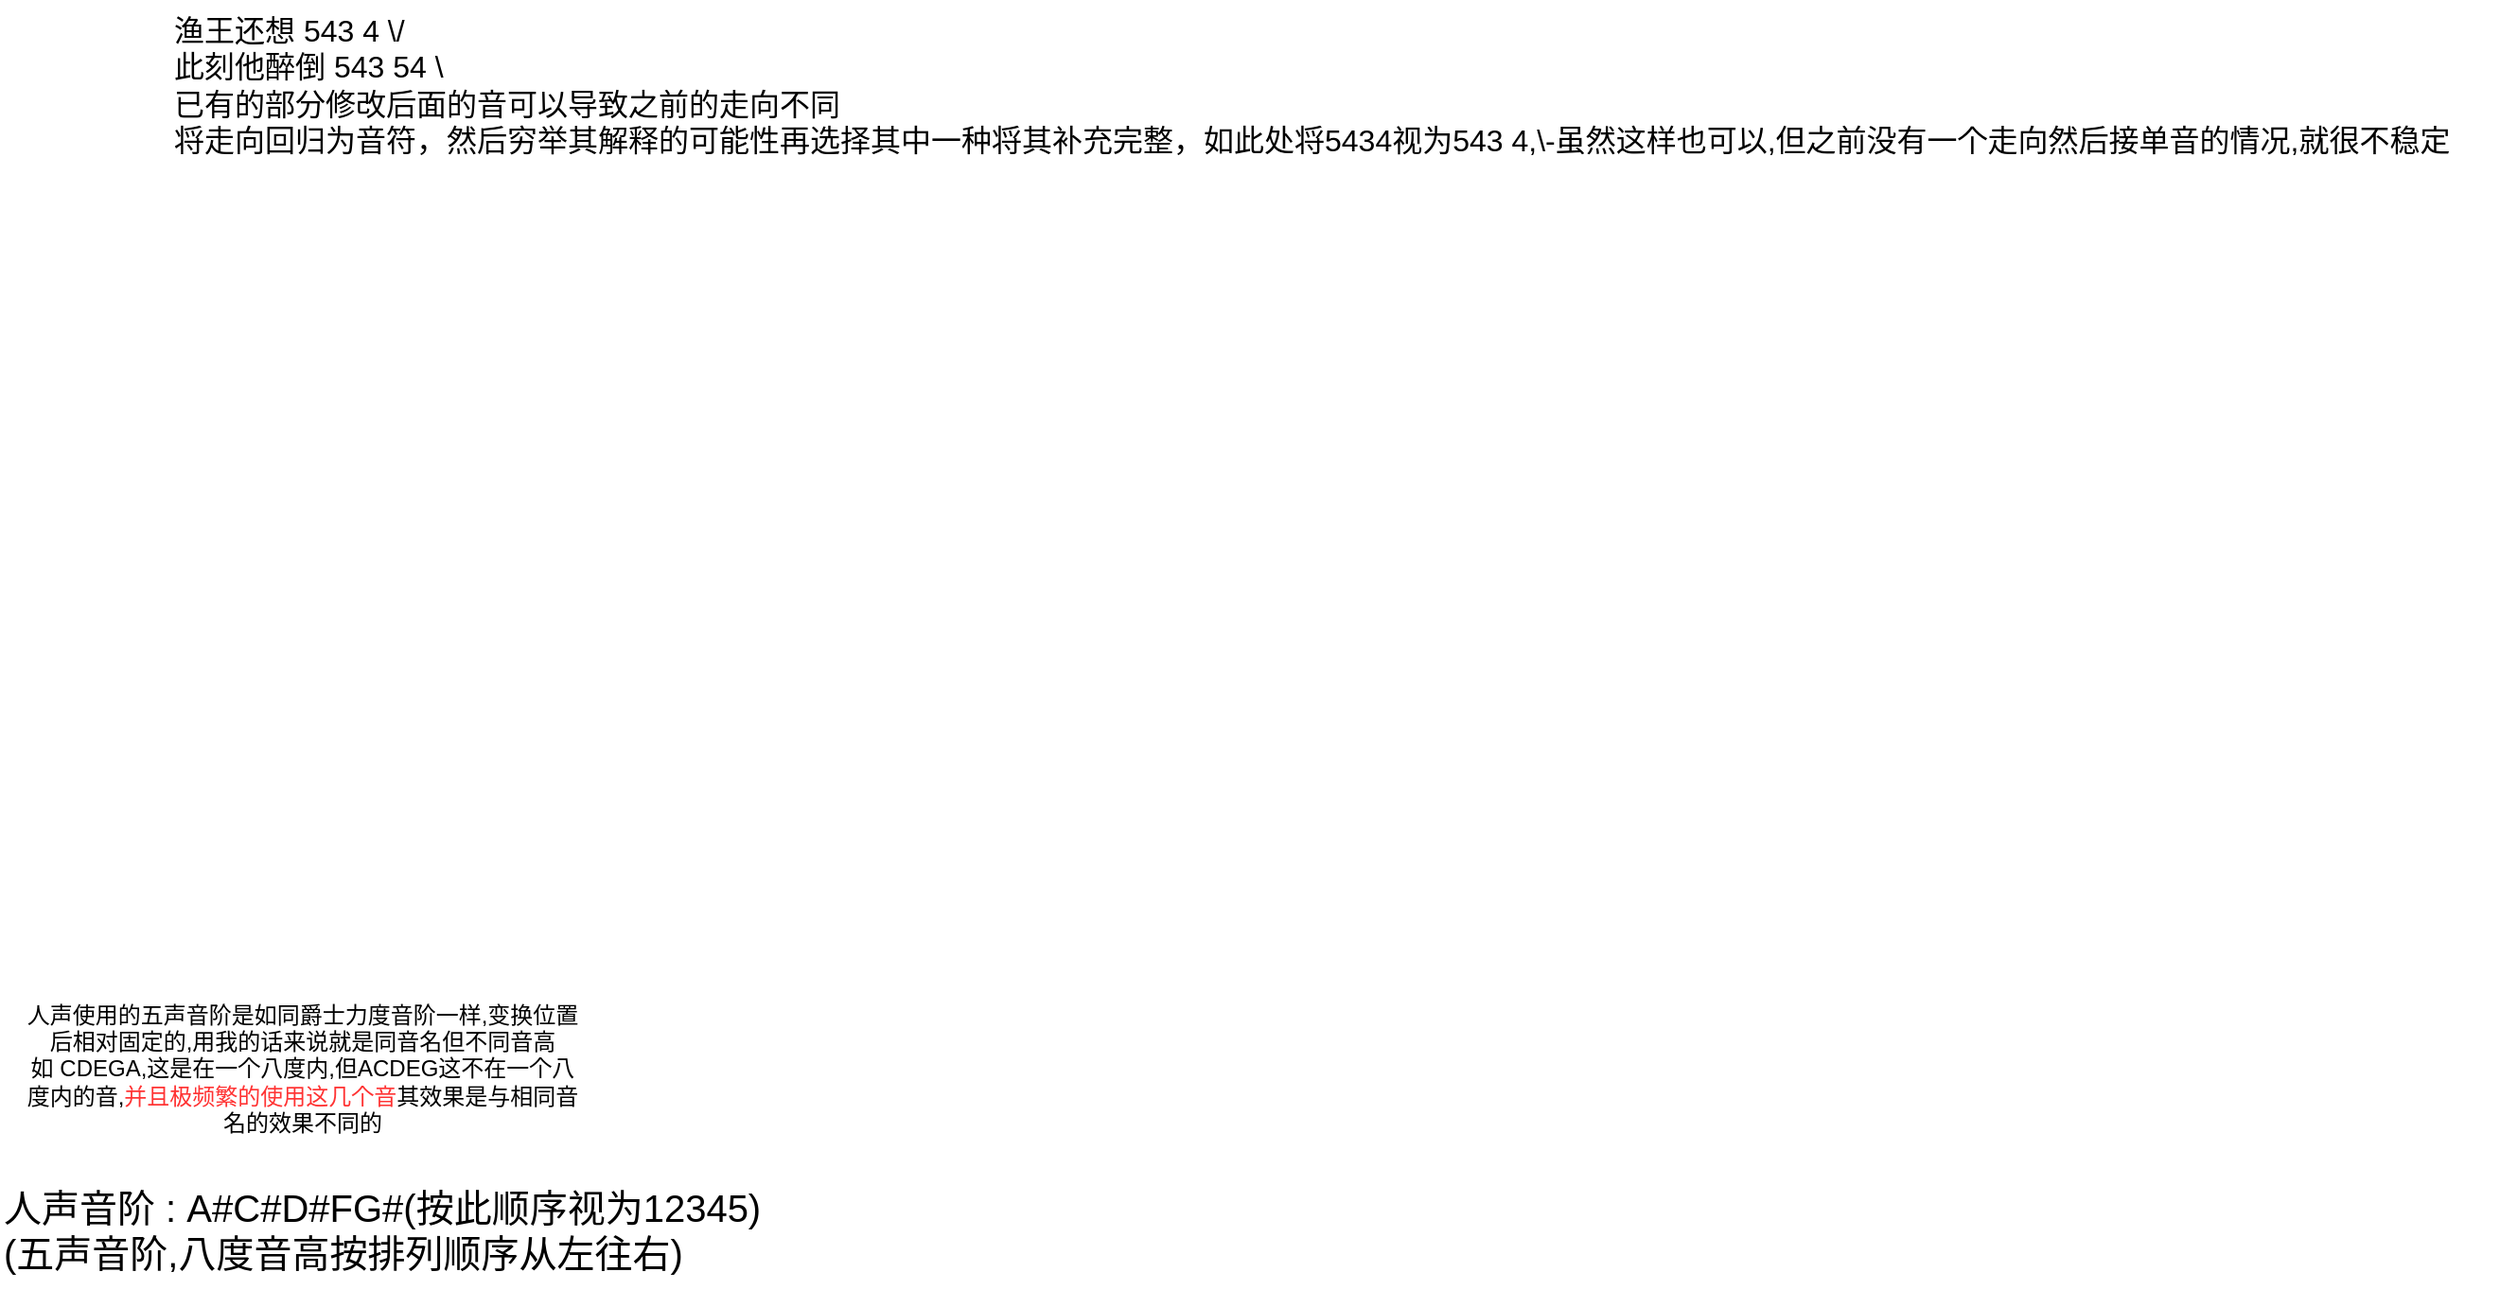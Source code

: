 <mxfile version="21.1.4" type="github">
  <diagram name="第 1 页" id="QdRId8iW14xugF0lzdwk">
    <mxGraphModel dx="1434" dy="1974" grid="1" gridSize="10" guides="1" tooltips="1" connect="1" arrows="1" fold="1" page="1" pageScale="1" pageWidth="827" pageHeight="1169" math="0" shadow="0">
      <root>
        <mxCell id="0" />
        <mxCell id="1" parent="0" />
        <mxCell id="QmosnBfjX8igaR8JJhyt-29" value="&lt;div&gt;人声使用的五声音阶是如同爵士力度音阶一样,变换位置后相对固定的,用我的话来说就是同音名但不同音高&lt;/div&gt;&lt;div&gt;如&lt;span style=&quot;white-space: pre;&quot;&gt; &lt;/span&gt;CDEGA,这是在一个八度内,但ACDEG这不在一个八度内的音,&lt;font color=&quot;#ff3333&quot;&gt;并且极频繁的使用这几个音&lt;/font&gt;其效果是与相同音名的效果不同的&lt;/div&gt;" style="text;html=1;strokeColor=none;fillColor=none;align=center;verticalAlign=middle;whiteSpace=wrap;rounded=0;" parent="1" vertex="1">
          <mxGeometry x="10" y="-20" width="300" height="30" as="geometry" />
        </mxCell>
        <mxCell id="QmosnBfjX8igaR8JJhyt-31" value="&lt;div style=&quot;font-size: 20px;&quot;&gt;&lt;font style=&quot;font-size: 20px;&quot;&gt;人声音阶 : A#C#D#FG#(按此顺序视为12345)&lt;/font&gt;&lt;/div&gt;&lt;div style=&quot;font-size: 20px;&quot;&gt;&lt;font style=&quot;font-size: 20px;&quot;&gt;(五声音阶,八度音高按排列顺序从左往右)&lt;/font&gt;&lt;/div&gt;" style="text;html=1;align=left;verticalAlign=middle;resizable=0;points=[];autosize=1;strokeColor=none;fillColor=none;" parent="1" vertex="1">
          <mxGeometry y="40" width="540" height="80" as="geometry" />
        </mxCell>
        <mxCell id="ya9zr0wl_hQoRQG6ac8J-2" value="&lt;div&gt;渔王还想 543 4 \/&lt;/div&gt;&lt;div&gt;此刻他醉倒 543 54 \\&lt;/div&gt;&lt;div&gt;已有的部分修改后面的音可以导致之前的走向不同&lt;/div&gt;&lt;div&gt;将走向回归为音符，然后穷举其解释的可能性再选择其中一种将其补充完整，如此处将5434视为543 4,\-虽然这样也可以,但之前没有一个走向然后接单音的情况,就很不稳定&lt;br&gt;&lt;/div&gt;" style="text;html=1;align=left;verticalAlign=middle;resizable=0;points=[];autosize=1;strokeColor=none;fillColor=none;fontSize=16;" parent="1" vertex="1">
          <mxGeometry x="90" y="-570" width="1230" height="90" as="geometry" />
        </mxCell>
      </root>
    </mxGraphModel>
  </diagram>
</mxfile>

